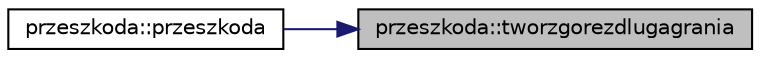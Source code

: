 digraph "przeszkoda::tworzgorezdlugagrania"
{
 // LATEX_PDF_SIZE
  edge [fontname="Helvetica",fontsize="10",labelfontname="Helvetica",labelfontsize="10"];
  node [fontname="Helvetica",fontsize="10",shape=record];
  rankdir="RL";
  Node1 [label="przeszkoda::tworzgorezdlugagrania",height=0.2,width=0.4,color="black", fillcolor="grey75", style="filled", fontcolor="black",tooltip="Metoda klasy przeszkoda. | | tworzy gore z dluga grania | | Argumenty: | | nazwaplikuzapisu-nazwa pli..."];
  Node1 -> Node2 [dir="back",color="midnightblue",fontsize="10",style="solid",fontname="Helvetica"];
  Node2 [label="przeszkoda::przeszkoda",height=0.2,width=0.4,color="black", fillcolor="white", style="filled",URL="$classprzeszkoda.html#ac7d86da853c80705c4b5b9d9b0968f79",tooltip=" "];
}

